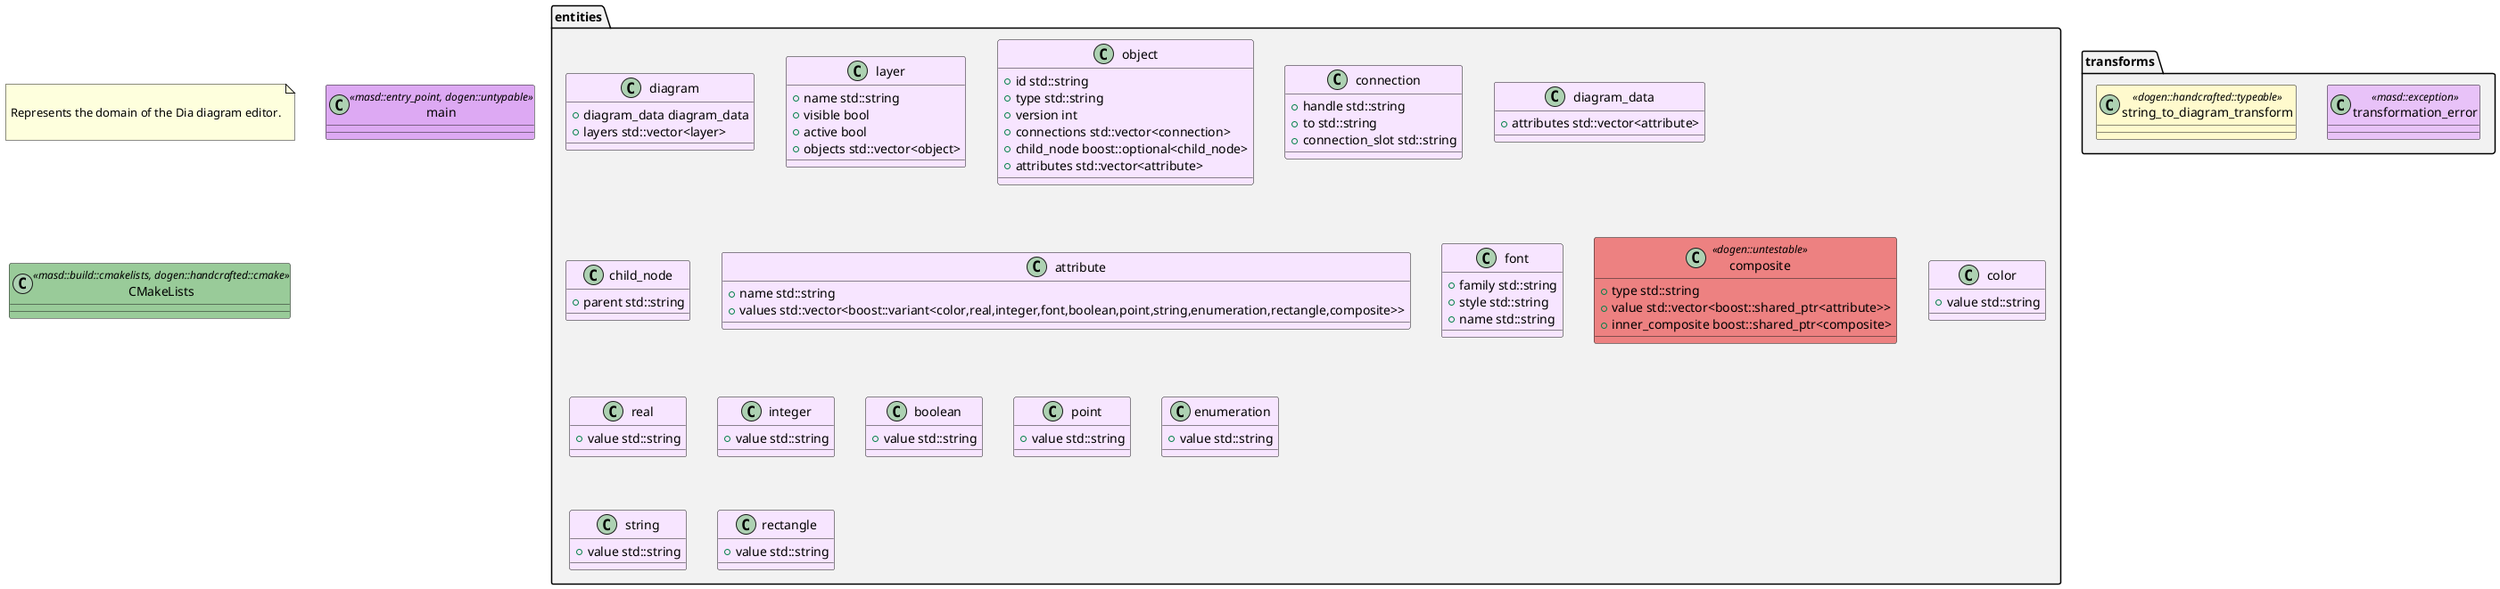 @startuml
set namespaceSeparator ::
note as N1

Represents the domain of the Dia diagram editor.

end note

class main <<masd::entry_point, dogen::untypable>> #DDA9F3 {
}

class CMakeLists <<masd::build::cmakelists, dogen::handcrafted::cmake>> #99CB99 {
}

namespace entities #F2F2F2 {
        class diagram #F7E5FF {
                +{field} diagram_data diagram_data
                +{field} layers std::vector<layer>
}

        class layer #F7E5FF {
                +{field} name std::string
                +{field} visible bool
                +{field} active bool
                +{field} objects std::vector<object>
}

        class object #F7E5FF {
                +{field} id std::string
                +{field} type std::string
                +{field} version int
                +{field} connections std::vector<connection>
                +{field} child_node boost::optional<child_node>
                +{field} attributes std::vector<attribute>
}

        class connection #F7E5FF {
                +{field} handle std::string
                +{field} to std::string
                +{field} connection_slot std::string
}

        class diagram_data #F7E5FF {
                +{field} attributes std::vector<attribute>
}

        class child_node #F7E5FF {
                +{field} parent std::string
}

        class attribute #F7E5FF {
                +{field} name std::string
                +{field} values std::vector<boost::variant<color,real,integer,font,boolean,point,string,enumeration,rectangle,composite>>
}

        class font #F7E5FF {
                +{field} family std::string
                +{field} style std::string
                +{field} name std::string
}

        class composite <<dogen::untestable>> #ED8181 {
                +{field} type std::string
                +{field} value std::vector<boost::shared_ptr<attribute>>
                +{field} inner_composite boost::shared_ptr<composite>
}

        class color #F7E5FF {
                +{field} value std::string
}

        class real #F7E5FF {
                +{field} value std::string
}

        class integer #F7E5FF {
                +{field} value std::string
}

        class boolean #F7E5FF {
                +{field} value std::string
}

        class point #F7E5FF {
                +{field} value std::string
}

        class enumeration #F7E5FF {
                +{field} value std::string
}

        class string #F7E5FF {
                +{field} value std::string
}

        class rectangle #F7E5FF {
                +{field} value std::string
}

}

namespace transforms #F2F2F2 {
        class transformation_error <<masd::exception>> #E8C2F8 {
}

        class string_to_diagram_transform <<dogen::handcrafted::typeable>> #FFFACD {
}

}

@enduml
